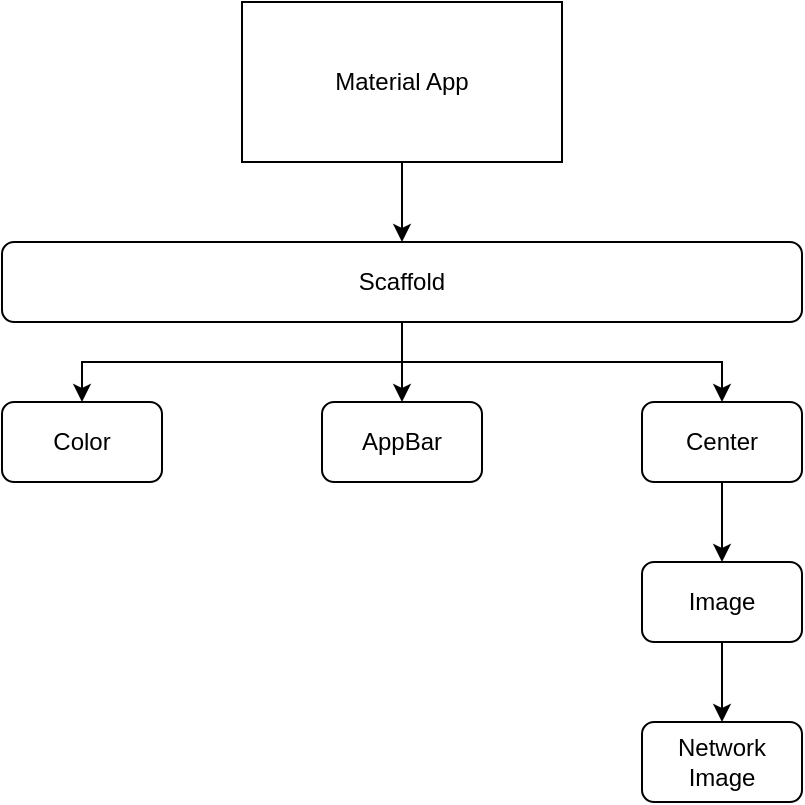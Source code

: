 <mxfile version="19.0.0" type="github">
  <diagram id="k8__vO4RMit3zKu2B6x9" name="Page-1">
    <mxGraphModel dx="1422" dy="772" grid="1" gridSize="10" guides="1" tooltips="1" connect="1" arrows="1" fold="1" page="1" pageScale="1" pageWidth="827" pageHeight="1169" math="0" shadow="0">
      <root>
        <mxCell id="0" />
        <mxCell id="1" parent="0" />
        <mxCell id="SP1lFDVVloTzLvVH8mgZ-4" value="" style="edgeStyle=orthogonalEdgeStyle;rounded=0;orthogonalLoop=1;jettySize=auto;html=1;" edge="1" parent="1" source="SP1lFDVVloTzLvVH8mgZ-1" target="SP1lFDVVloTzLvVH8mgZ-3">
          <mxGeometry relative="1" as="geometry" />
        </mxCell>
        <mxCell id="SP1lFDVVloTzLvVH8mgZ-1" value="Material App" style="rounded=0;whiteSpace=wrap;html=1;" vertex="1" parent="1">
          <mxGeometry x="320" y="160" width="160" height="80" as="geometry" />
        </mxCell>
        <mxCell id="SP1lFDVVloTzLvVH8mgZ-2" value="AppBar" style="rounded=1;whiteSpace=wrap;html=1;" vertex="1" parent="1">
          <mxGeometry x="360" y="360" width="80" height="40" as="geometry" />
        </mxCell>
        <mxCell id="SP1lFDVVloTzLvVH8mgZ-8" value="" style="edgeStyle=orthogonalEdgeStyle;rounded=0;orthogonalLoop=1;jettySize=auto;html=1;" edge="1" parent="1" source="SP1lFDVVloTzLvVH8mgZ-3" target="SP1lFDVVloTzLvVH8mgZ-2">
          <mxGeometry relative="1" as="geometry" />
        </mxCell>
        <mxCell id="SP1lFDVVloTzLvVH8mgZ-10" style="edgeStyle=orthogonalEdgeStyle;rounded=0;orthogonalLoop=1;jettySize=auto;html=1;entryX=0.5;entryY=0;entryDx=0;entryDy=0;" edge="1" parent="1" source="SP1lFDVVloTzLvVH8mgZ-3" target="SP1lFDVVloTzLvVH8mgZ-6">
          <mxGeometry relative="1" as="geometry" />
        </mxCell>
        <mxCell id="SP1lFDVVloTzLvVH8mgZ-12" style="edgeStyle=orthogonalEdgeStyle;rounded=0;orthogonalLoop=1;jettySize=auto;html=1;entryX=0.5;entryY=0;entryDx=0;entryDy=0;" edge="1" parent="1" source="SP1lFDVVloTzLvVH8mgZ-3" target="SP1lFDVVloTzLvVH8mgZ-5">
          <mxGeometry relative="1" as="geometry" />
        </mxCell>
        <mxCell id="SP1lFDVVloTzLvVH8mgZ-3" value="Scaffold" style="rounded=1;whiteSpace=wrap;html=1;" vertex="1" parent="1">
          <mxGeometry x="200" y="280" width="400" height="40" as="geometry" />
        </mxCell>
        <mxCell id="SP1lFDVVloTzLvVH8mgZ-5" value="Color" style="rounded=1;whiteSpace=wrap;html=1;" vertex="1" parent="1">
          <mxGeometry x="200" y="360" width="80" height="40" as="geometry" />
        </mxCell>
        <mxCell id="SP1lFDVVloTzLvVH8mgZ-14" style="edgeStyle=orthogonalEdgeStyle;rounded=0;orthogonalLoop=1;jettySize=auto;html=1;exitX=0.5;exitY=1;exitDx=0;exitDy=0;" edge="1" parent="1" source="SP1lFDVVloTzLvVH8mgZ-6" target="SP1lFDVVloTzLvVH8mgZ-13">
          <mxGeometry relative="1" as="geometry" />
        </mxCell>
        <mxCell id="SP1lFDVVloTzLvVH8mgZ-6" value="Center" style="rounded=1;whiteSpace=wrap;html=1;" vertex="1" parent="1">
          <mxGeometry x="520" y="360" width="80" height="40" as="geometry" />
        </mxCell>
        <mxCell id="SP1lFDVVloTzLvVH8mgZ-16" value="" style="edgeStyle=orthogonalEdgeStyle;rounded=0;orthogonalLoop=1;jettySize=auto;html=1;" edge="1" parent="1" source="SP1lFDVVloTzLvVH8mgZ-13" target="SP1lFDVVloTzLvVH8mgZ-15">
          <mxGeometry relative="1" as="geometry" />
        </mxCell>
        <mxCell id="SP1lFDVVloTzLvVH8mgZ-13" value="Image" style="rounded=1;whiteSpace=wrap;html=1;" vertex="1" parent="1">
          <mxGeometry x="520" y="440" width="80" height="40" as="geometry" />
        </mxCell>
        <mxCell id="SP1lFDVVloTzLvVH8mgZ-15" value="Network Image" style="rounded=1;whiteSpace=wrap;html=1;" vertex="1" parent="1">
          <mxGeometry x="520" y="520" width="80" height="40" as="geometry" />
        </mxCell>
      </root>
    </mxGraphModel>
  </diagram>
</mxfile>
